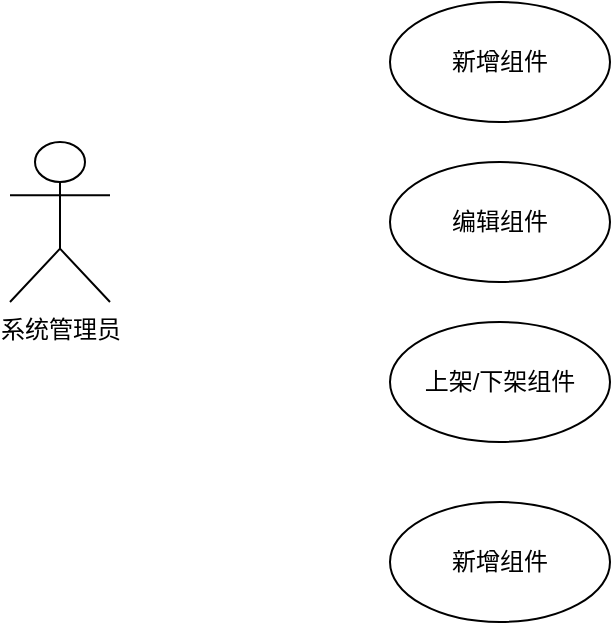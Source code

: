 <mxfile version="21.7.0" type="github">
  <diagram name="第 1 页" id="SYR_mBhMT7OilYum2Zrg">
    <mxGraphModel dx="954" dy="610" grid="1" gridSize="10" guides="1" tooltips="1" connect="1" arrows="1" fold="1" page="1" pageScale="1" pageWidth="827" pageHeight="1169" math="0" shadow="0">
      <root>
        <mxCell id="0" />
        <mxCell id="1" parent="0" />
        <mxCell id="L0a41EfqPlKiwIcuqvLm-1" value="系统管理员" style="shape=umlActor;verticalLabelPosition=bottom;verticalAlign=top;html=1;" vertex="1" parent="1">
          <mxGeometry x="150" y="180" width="50" height="80" as="geometry" />
        </mxCell>
        <mxCell id="L0a41EfqPlKiwIcuqvLm-9" value="新增组件" style="ellipse;whiteSpace=wrap;html=1;" vertex="1" parent="1">
          <mxGeometry x="340" y="110" width="110" height="60" as="geometry" />
        </mxCell>
        <mxCell id="L0a41EfqPlKiwIcuqvLm-10" value="编辑组件" style="ellipse;whiteSpace=wrap;html=1;" vertex="1" parent="1">
          <mxGeometry x="340" y="190" width="110" height="60" as="geometry" />
        </mxCell>
        <mxCell id="L0a41EfqPlKiwIcuqvLm-11" value="上架/下架组件" style="ellipse;whiteSpace=wrap;html=1;" vertex="1" parent="1">
          <mxGeometry x="340" y="270" width="110" height="60" as="geometry" />
        </mxCell>
        <mxCell id="L0a41EfqPlKiwIcuqvLm-12" value="新增组件" style="ellipse;whiteSpace=wrap;html=1;" vertex="1" parent="1">
          <mxGeometry x="340" y="360" width="110" height="60" as="geometry" />
        </mxCell>
      </root>
    </mxGraphModel>
  </diagram>
</mxfile>
